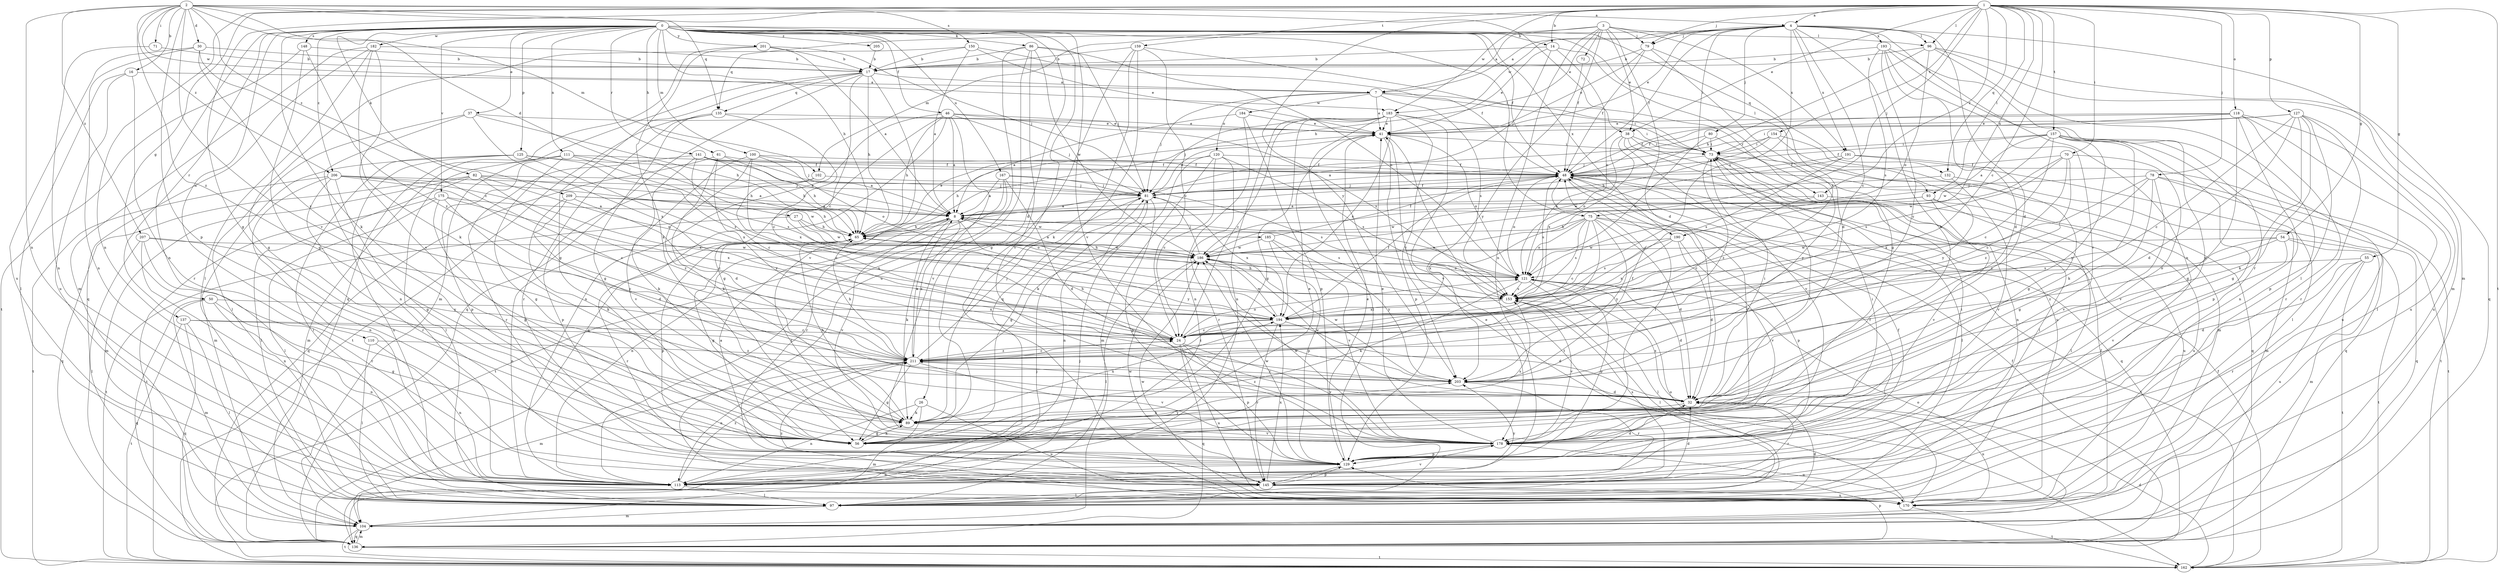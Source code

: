 strict digraph  {
0;
1;
2;
3;
4;
7;
8;
14;
16;
17;
24;
26;
27;
30;
32;
37;
38;
41;
46;
48;
50;
54;
55;
56;
61;
65;
70;
71;
72;
73;
75;
78;
79;
80;
81;
82;
86;
89;
93;
96;
97;
100;
102;
104;
110;
111;
113;
118;
120;
121;
125;
127;
129;
132;
135;
136;
137;
141;
143;
145;
148;
150;
153;
154;
157;
159;
162;
167;
170;
175;
178;
182;
183;
184;
185;
186;
190;
191;
193;
194;
201;
203;
205;
206;
207;
209;
211;
0 -> 14  [label=b];
0 -> 26  [label=d];
0 -> 37  [label=e];
0 -> 46  [label=f];
0 -> 48  [label=f];
0 -> 61  [label=h];
0 -> 65  [label=h];
0 -> 75  [label=j];
0 -> 82  [label=k];
0 -> 86  [label=k];
0 -> 89  [label=k];
0 -> 93  [label=l];
0 -> 100  [label=m];
0 -> 110  [label=n];
0 -> 111  [label=n];
0 -> 113  [label=n];
0 -> 125  [label=p];
0 -> 132  [label=q];
0 -> 137  [label=r];
0 -> 141  [label=r];
0 -> 148  [label=s];
0 -> 167  [label=u];
0 -> 170  [label=u];
0 -> 175  [label=v];
0 -> 178  [label=v];
0 -> 182  [label=w];
0 -> 190  [label=x];
0 -> 201  [label=y];
0 -> 205  [label=z];
0 -> 206  [label=z];
1 -> 4  [label=a];
1 -> 14  [label=b];
1 -> 24  [label=c];
1 -> 38  [label=e];
1 -> 50  [label=g];
1 -> 54  [label=g];
1 -> 55  [label=g];
1 -> 56  [label=g];
1 -> 70  [label=i];
1 -> 75  [label=j];
1 -> 78  [label=j];
1 -> 79  [label=j];
1 -> 93  [label=l];
1 -> 96  [label=l];
1 -> 113  [label=n];
1 -> 118  [label=o];
1 -> 127  [label=p];
1 -> 132  [label=q];
1 -> 143  [label=r];
1 -> 154  [label=t];
1 -> 157  [label=t];
1 -> 159  [label=t];
1 -> 162  [label=t];
1 -> 183  [label=w];
1 -> 190  [label=x];
1 -> 203  [label=y];
2 -> 4  [label=a];
2 -> 16  [label=b];
2 -> 27  [label=d];
2 -> 30  [label=d];
2 -> 38  [label=e];
2 -> 71  [label=i];
2 -> 102  [label=m];
2 -> 113  [label=n];
2 -> 129  [label=p];
2 -> 135  [label=q];
2 -> 150  [label=s];
2 -> 178  [label=v];
2 -> 183  [label=w];
2 -> 206  [label=z];
2 -> 207  [label=z];
2 -> 209  [label=z];
2 -> 211  [label=z];
3 -> 7  [label=a];
3 -> 32  [label=d];
3 -> 38  [label=e];
3 -> 48  [label=f];
3 -> 65  [label=h];
3 -> 72  [label=i];
3 -> 79  [label=j];
3 -> 96  [label=l];
3 -> 102  [label=m];
3 -> 113  [label=n];
3 -> 191  [label=x];
4 -> 7  [label=a];
4 -> 24  [label=c];
4 -> 32  [label=d];
4 -> 41  [label=e];
4 -> 48  [label=f];
4 -> 73  [label=i];
4 -> 79  [label=j];
4 -> 80  [label=j];
4 -> 89  [label=k];
4 -> 96  [label=l];
4 -> 104  [label=m];
4 -> 113  [label=n];
4 -> 135  [label=q];
4 -> 153  [label=s];
4 -> 183  [label=w];
4 -> 191  [label=x];
4 -> 193  [label=x];
7 -> 41  [label=e];
7 -> 73  [label=i];
7 -> 81  [label=j];
7 -> 120  [label=o];
7 -> 143  [label=r];
7 -> 153  [label=s];
7 -> 184  [label=w];
8 -> 65  [label=h];
8 -> 89  [label=k];
8 -> 113  [label=n];
8 -> 153  [label=s];
8 -> 178  [label=v];
8 -> 185  [label=w];
8 -> 203  [label=y];
8 -> 211  [label=z];
14 -> 17  [label=b];
14 -> 41  [label=e];
14 -> 56  [label=g];
14 -> 81  [label=j];
14 -> 121  [label=o];
16 -> 7  [label=a];
16 -> 97  [label=l];
16 -> 145  [label=r];
16 -> 170  [label=u];
17 -> 7  [label=a];
17 -> 24  [label=c];
17 -> 56  [label=g];
17 -> 65  [label=h];
17 -> 104  [label=m];
17 -> 135  [label=q];
17 -> 136  [label=q];
17 -> 178  [label=v];
24 -> 65  [label=h];
24 -> 121  [label=o];
24 -> 129  [label=p];
24 -> 136  [label=q];
24 -> 170  [label=u];
24 -> 178  [label=v];
24 -> 211  [label=z];
26 -> 89  [label=k];
26 -> 104  [label=m];
26 -> 113  [label=n];
26 -> 170  [label=u];
27 -> 65  [label=h];
27 -> 121  [label=o];
27 -> 162  [label=t];
27 -> 186  [label=w];
30 -> 17  [label=b];
30 -> 24  [label=c];
30 -> 113  [label=n];
30 -> 170  [label=u];
30 -> 211  [label=z];
32 -> 73  [label=i];
32 -> 89  [label=k];
32 -> 145  [label=r];
32 -> 153  [label=s];
32 -> 170  [label=u];
32 -> 186  [label=w];
32 -> 211  [label=z];
37 -> 41  [label=e];
37 -> 65  [label=h];
37 -> 97  [label=l];
37 -> 113  [label=n];
37 -> 194  [label=x];
38 -> 73  [label=i];
38 -> 104  [label=m];
38 -> 121  [label=o];
38 -> 170  [label=u];
38 -> 178  [label=v];
38 -> 194  [label=x];
41 -> 73  [label=i];
41 -> 121  [label=o];
41 -> 129  [label=p];
41 -> 162  [label=t];
46 -> 8  [label=a];
46 -> 41  [label=e];
46 -> 56  [label=g];
46 -> 65  [label=h];
46 -> 81  [label=j];
46 -> 113  [label=n];
46 -> 136  [label=q];
46 -> 153  [label=s];
46 -> 178  [label=v];
48 -> 81  [label=j];
48 -> 97  [label=l];
48 -> 121  [label=o];
48 -> 136  [label=q];
48 -> 153  [label=s];
48 -> 178  [label=v];
50 -> 56  [label=g];
50 -> 104  [label=m];
50 -> 113  [label=n];
50 -> 136  [label=q];
50 -> 194  [label=x];
54 -> 104  [label=m];
54 -> 153  [label=s];
54 -> 162  [label=t];
54 -> 178  [label=v];
54 -> 186  [label=w];
54 -> 211  [label=z];
55 -> 32  [label=d];
55 -> 121  [label=o];
55 -> 145  [label=r];
55 -> 162  [label=t];
55 -> 170  [label=u];
56 -> 41  [label=e];
56 -> 73  [label=i];
56 -> 89  [label=k];
56 -> 153  [label=s];
56 -> 203  [label=y];
61 -> 32  [label=d];
61 -> 48  [label=f];
61 -> 65  [label=h];
61 -> 136  [label=q];
61 -> 203  [label=y];
65 -> 41  [label=e];
65 -> 56  [label=g];
65 -> 113  [label=n];
65 -> 129  [label=p];
65 -> 145  [label=r];
65 -> 186  [label=w];
70 -> 24  [label=c];
70 -> 48  [label=f];
70 -> 153  [label=s];
70 -> 178  [label=v];
70 -> 186  [label=w];
70 -> 211  [label=z];
71 -> 17  [label=b];
71 -> 113  [label=n];
72 -> 203  [label=y];
73 -> 48  [label=f];
73 -> 97  [label=l];
73 -> 113  [label=n];
73 -> 136  [label=q];
73 -> 211  [label=z];
75 -> 24  [label=c];
75 -> 32  [label=d];
75 -> 65  [label=h];
75 -> 121  [label=o];
75 -> 129  [label=p];
75 -> 153  [label=s];
75 -> 162  [label=t];
75 -> 194  [label=x];
75 -> 203  [label=y];
75 -> 211  [label=z];
78 -> 56  [label=g];
78 -> 81  [label=j];
78 -> 136  [label=q];
78 -> 162  [label=t];
78 -> 178  [label=v];
78 -> 194  [label=x];
78 -> 211  [label=z];
79 -> 17  [label=b];
79 -> 32  [label=d];
79 -> 41  [label=e];
79 -> 48  [label=f];
79 -> 194  [label=x];
80 -> 8  [label=a];
80 -> 73  [label=i];
80 -> 121  [label=o];
80 -> 203  [label=y];
81 -> 8  [label=a];
81 -> 41  [label=e];
81 -> 48  [label=f];
81 -> 56  [label=g];
81 -> 113  [label=n];
81 -> 129  [label=p];
81 -> 194  [label=x];
82 -> 8  [label=a];
82 -> 81  [label=j];
82 -> 97  [label=l];
82 -> 104  [label=m];
82 -> 121  [label=o];
82 -> 136  [label=q];
82 -> 211  [label=z];
86 -> 17  [label=b];
86 -> 81  [label=j];
86 -> 113  [label=n];
86 -> 121  [label=o];
86 -> 170  [label=u];
86 -> 178  [label=v];
86 -> 186  [label=w];
89 -> 56  [label=g];
89 -> 65  [label=h];
89 -> 178  [label=v];
89 -> 194  [label=x];
93 -> 8  [label=a];
93 -> 97  [label=l];
93 -> 170  [label=u];
93 -> 178  [label=v];
93 -> 186  [label=w];
96 -> 17  [label=b];
96 -> 65  [label=h];
96 -> 97  [label=l];
96 -> 104  [label=m];
96 -> 121  [label=o];
96 -> 136  [label=q];
97 -> 32  [label=d];
97 -> 104  [label=m];
100 -> 8  [label=a];
100 -> 48  [label=f];
100 -> 89  [label=k];
100 -> 121  [label=o];
100 -> 178  [label=v];
100 -> 194  [label=x];
102 -> 24  [label=c];
102 -> 81  [label=j];
102 -> 129  [label=p];
104 -> 48  [label=f];
104 -> 81  [label=j];
104 -> 121  [label=o];
104 -> 136  [label=q];
104 -> 162  [label=t];
110 -> 97  [label=l];
110 -> 113  [label=n];
110 -> 211  [label=z];
111 -> 48  [label=f];
111 -> 56  [label=g];
111 -> 65  [label=h];
111 -> 97  [label=l];
111 -> 104  [label=m];
111 -> 129  [label=p];
111 -> 153  [label=s];
113 -> 48  [label=f];
113 -> 97  [label=l];
113 -> 178  [label=v];
113 -> 203  [label=y];
113 -> 211  [label=z];
118 -> 41  [label=e];
118 -> 48  [label=f];
118 -> 56  [label=g];
118 -> 73  [label=i];
118 -> 97  [label=l];
118 -> 113  [label=n];
118 -> 145  [label=r];
118 -> 170  [label=u];
120 -> 24  [label=c];
120 -> 48  [label=f];
120 -> 65  [label=h];
120 -> 89  [label=k];
120 -> 104  [label=m];
120 -> 145  [label=r];
120 -> 153  [label=s];
121 -> 8  [label=a];
121 -> 32  [label=d];
121 -> 89  [label=k];
121 -> 97  [label=l];
121 -> 129  [label=p];
121 -> 153  [label=s];
125 -> 48  [label=f];
125 -> 97  [label=l];
125 -> 104  [label=m];
125 -> 153  [label=s];
125 -> 170  [label=u];
125 -> 194  [label=x];
127 -> 24  [label=c];
127 -> 32  [label=d];
127 -> 41  [label=e];
127 -> 48  [label=f];
127 -> 56  [label=g];
127 -> 89  [label=k];
127 -> 129  [label=p];
127 -> 145  [label=r];
127 -> 170  [label=u];
129 -> 8  [label=a];
129 -> 32  [label=d];
129 -> 41  [label=e];
129 -> 48  [label=f];
129 -> 73  [label=i];
129 -> 113  [label=n];
129 -> 145  [label=r];
129 -> 186  [label=w];
132 -> 81  [label=j];
132 -> 104  [label=m];
132 -> 178  [label=v];
135 -> 24  [label=c];
135 -> 41  [label=e];
135 -> 56  [label=g];
135 -> 145  [label=r];
135 -> 162  [label=t];
136 -> 48  [label=f];
136 -> 81  [label=j];
136 -> 104  [label=m];
136 -> 129  [label=p];
136 -> 162  [label=t];
137 -> 24  [label=c];
137 -> 97  [label=l];
137 -> 136  [label=q];
137 -> 162  [label=t];
137 -> 211  [label=z];
141 -> 8  [label=a];
141 -> 24  [label=c];
141 -> 48  [label=f];
141 -> 65  [label=h];
141 -> 81  [label=j];
141 -> 89  [label=k];
141 -> 145  [label=r];
143 -> 8  [label=a];
143 -> 24  [label=c];
143 -> 170  [label=u];
145 -> 32  [label=d];
145 -> 97  [label=l];
145 -> 129  [label=p];
145 -> 153  [label=s];
145 -> 170  [label=u];
145 -> 186  [label=w];
145 -> 194  [label=x];
148 -> 17  [label=b];
148 -> 56  [label=g];
148 -> 162  [label=t];
148 -> 211  [label=z];
150 -> 8  [label=a];
150 -> 17  [label=b];
150 -> 41  [label=e];
150 -> 48  [label=f];
150 -> 56  [label=g];
153 -> 65  [label=h];
153 -> 97  [label=l];
153 -> 178  [label=v];
153 -> 194  [label=x];
154 -> 56  [label=g];
154 -> 65  [label=h];
154 -> 73  [label=i];
154 -> 81  [label=j];
154 -> 203  [label=y];
157 -> 8  [label=a];
157 -> 24  [label=c];
157 -> 48  [label=f];
157 -> 73  [label=i];
157 -> 89  [label=k];
157 -> 97  [label=l];
157 -> 129  [label=p];
157 -> 170  [label=u];
157 -> 186  [label=w];
157 -> 203  [label=y];
159 -> 17  [label=b];
159 -> 24  [label=c];
159 -> 56  [label=g];
159 -> 73  [label=i];
159 -> 89  [label=k];
159 -> 136  [label=q];
162 -> 32  [label=d];
162 -> 48  [label=f];
167 -> 8  [label=a];
167 -> 32  [label=d];
167 -> 81  [label=j];
167 -> 145  [label=r];
167 -> 153  [label=s];
167 -> 162  [label=t];
170 -> 41  [label=e];
170 -> 121  [label=o];
170 -> 162  [label=t];
170 -> 186  [label=w];
170 -> 211  [label=z];
175 -> 8  [label=a];
175 -> 56  [label=g];
175 -> 97  [label=l];
175 -> 162  [label=t];
175 -> 194  [label=x];
175 -> 203  [label=y];
178 -> 41  [label=e];
178 -> 48  [label=f];
178 -> 73  [label=i];
178 -> 129  [label=p];
178 -> 170  [label=u];
178 -> 186  [label=w];
182 -> 17  [label=b];
182 -> 89  [label=k];
182 -> 97  [label=l];
182 -> 104  [label=m];
182 -> 136  [label=q];
182 -> 178  [label=v];
183 -> 24  [label=c];
183 -> 41  [label=e];
183 -> 56  [label=g];
183 -> 73  [label=i];
183 -> 81  [label=j];
183 -> 97  [label=l];
183 -> 113  [label=n];
183 -> 178  [label=v];
183 -> 194  [label=x];
183 -> 203  [label=y];
184 -> 8  [label=a];
184 -> 41  [label=e];
184 -> 113  [label=n];
184 -> 129  [label=p];
185 -> 48  [label=f];
185 -> 129  [label=p];
185 -> 178  [label=v];
185 -> 186  [label=w];
185 -> 203  [label=y];
186 -> 8  [label=a];
186 -> 65  [label=h];
186 -> 81  [label=j];
186 -> 97  [label=l];
186 -> 121  [label=o];
190 -> 32  [label=d];
190 -> 153  [label=s];
190 -> 178  [label=v];
190 -> 186  [label=w];
190 -> 194  [label=x];
191 -> 48  [label=f];
191 -> 136  [label=q];
191 -> 153  [label=s];
191 -> 162  [label=t];
191 -> 186  [label=w];
193 -> 17  [label=b];
193 -> 32  [label=d];
193 -> 129  [label=p];
193 -> 145  [label=r];
193 -> 153  [label=s];
193 -> 178  [label=v];
193 -> 203  [label=y];
194 -> 24  [label=c];
194 -> 32  [label=d];
194 -> 48  [label=f];
194 -> 145  [label=r];
194 -> 186  [label=w];
194 -> 211  [label=z];
201 -> 8  [label=a];
201 -> 17  [label=b];
201 -> 81  [label=j];
201 -> 89  [label=k];
201 -> 136  [label=q];
203 -> 32  [label=d];
203 -> 48  [label=f];
203 -> 145  [label=r];
203 -> 186  [label=w];
205 -> 17  [label=b];
206 -> 24  [label=c];
206 -> 56  [label=g];
206 -> 81  [label=j];
206 -> 113  [label=n];
206 -> 145  [label=r];
206 -> 162  [label=t];
206 -> 186  [label=w];
206 -> 194  [label=x];
207 -> 97  [label=l];
207 -> 113  [label=n];
207 -> 145  [label=r];
207 -> 186  [label=w];
207 -> 203  [label=y];
209 -> 8  [label=a];
209 -> 24  [label=c];
209 -> 32  [label=d];
209 -> 65  [label=h];
209 -> 89  [label=k];
211 -> 8  [label=a];
211 -> 24  [label=c];
211 -> 56  [label=g];
211 -> 65  [label=h];
211 -> 81  [label=j];
211 -> 104  [label=m];
211 -> 113  [label=n];
211 -> 178  [label=v];
211 -> 203  [label=y];
}
